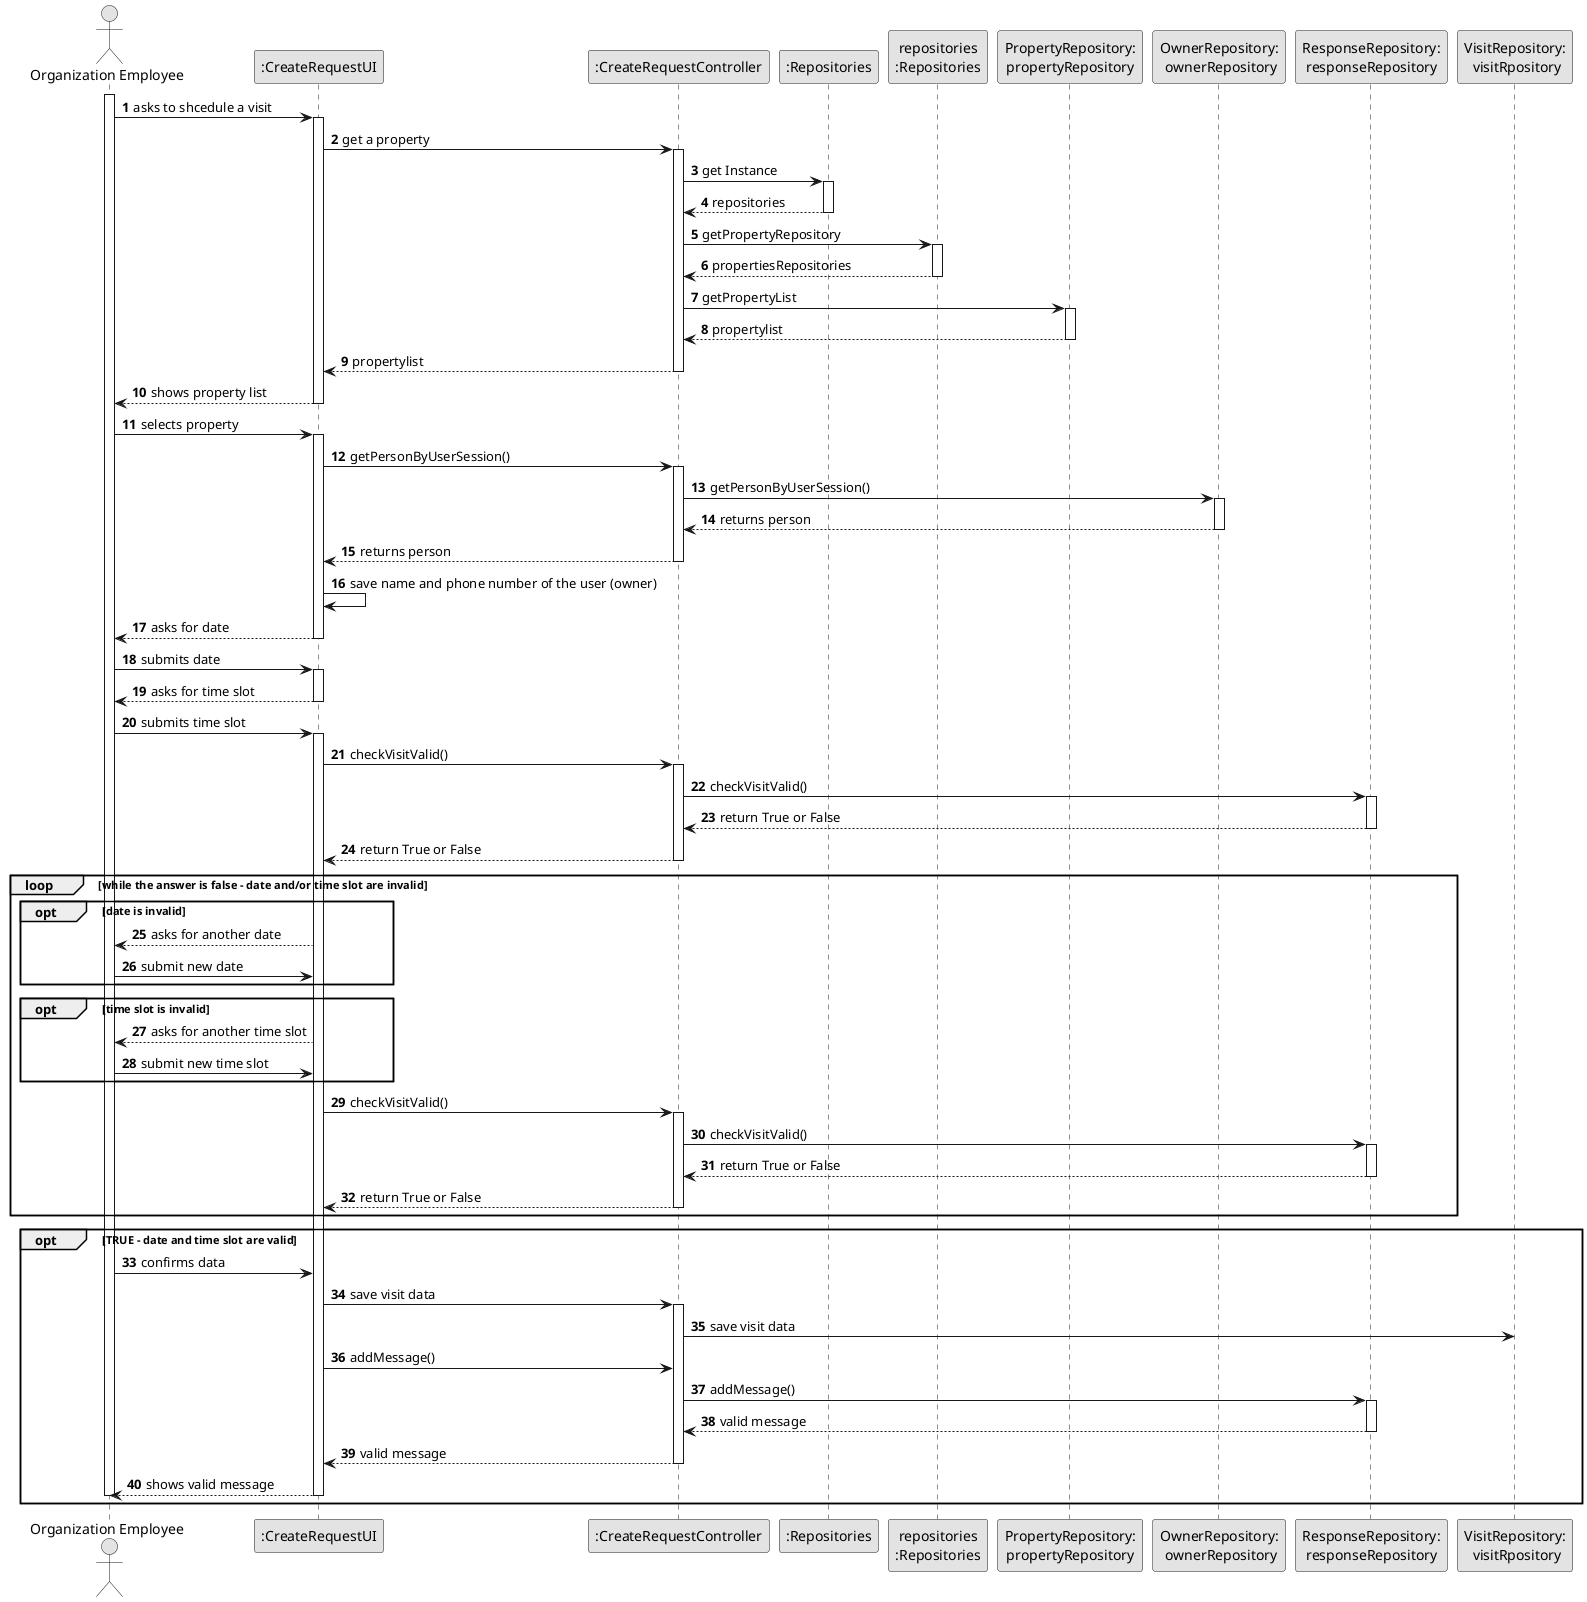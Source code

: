 @startuml
skinparam monochrome true
skinparam packageStyle rectangle
skinparam shadowing false

autonumber

'hide footbox
actor "Organization Employee" as ADM
participant ":CreateRequestUI" as UI
participant ":CreateRequestController" as CTRL
participant ":Repositories" as Rep
participant "repositories\n:Repositories" as PLAT
participant "PropertyRepository:\npropertyRepository" as PropRep
participant "OwnerRepository:\n ownerRepository" as OwnRep
participant "ResponseRepository:\nresponseRepository" as RespRep
participant "VisitRepository:\n visitRpository" as VisRep

activate ADM


        ADM -> UI : asks to shcedule a visit
        activate UI

        UI -> CTRL : get a property
                               activate CTRL
                               CTRL-> Rep : get Instance
                                       activate Rep
                               Rep --> CTRL :repositories
                                       deactivate Rep

                           CTRL -> PLAT : getPropertyRepository
                                       activate PLAT
                                       PLAT--> CTRL : propertiesRepositories
                                       deactivate PLAT

                               CTRL -> PropRep : getPropertyList
                               activate PropRep
                               PropRep --> CTRL: propertylist
                               deactivate PropRep

                               CTRL --> UI : propertylist
                               deactivate CTRL

        UI --> ADM : shows property list
        deactivate UI


    ADM -> UI :  selects property
    activate UI

    UI -> CTRL : getPersonByUserSession()
    activate CTRL

    CTRL -> OwnRep : getPersonByUserSession()
    activate OwnRep

    OwnRep --> CTRL : returns person
    deactivate OwnRep

    CTRL --> UI : returns person
    deactivate CTRL

    UI -> UI : save name and phone number of the user (owner)

    UI --> ADM : asks for date
    deactivate UI

    ADM -> UI :  submits date
    activate UI

    UI -->ADM : asks for time slot
    deactivate UI

    ADM -> UI : submits time slot
    activate UI

    UI -> CTRL : checkVisitValid()
        activate CTRL

    CTRL -> RespRep :  checkVisitValid()
    activate RespRep

    RespRep --> CTRL : return True or False
    deactivate RespRep

    CTRL --> UI : return True or False
    deactivate CTRL
loop while the answer is false - date and/or time slot are invalid

opt date is invalid
 UI --> ADM : asks for another date

 ADM -> UI : submit new date
end

opt time slot is invalid
UI --> ADM : asks for another time slot

ADM -> UI : submit new time slot
end
 UI -> CTRL : checkVisitValid()
        activate CTRL

    CTRL -> RespRep :  checkVisitValid()
    activate RespRep

    RespRep --> CTRL : return True or False
    deactivate RespRep

    CTRL --> UI : return True or False
    deactivate CTRL

end

opt TRUE - date and time slot are valid

        ADM -> UI : confirms data

        UI -> CTRL : save visit data
        activate CTRL
        CTRL -> VisRep : save visit data


        UI-> CTRL : addMessage()


        CTRL -> RespRep : addMessage()

        activate RespRep

        RespRep --> CTRL: valid message
        deactivate RespRep

        CTRL --> UI: valid message
        deactivate CTRL

        UI --> ADM  : shows valid message
        deactivate UI
        deactivate ADM

end



@enduml